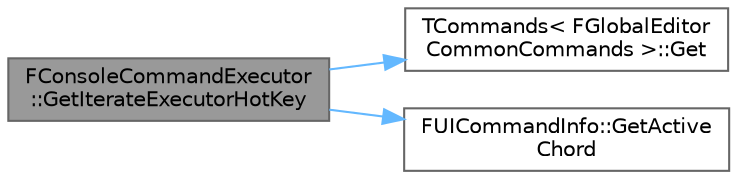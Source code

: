 digraph "FConsoleCommandExecutor::GetIterateExecutorHotKey"
{
 // INTERACTIVE_SVG=YES
 // LATEX_PDF_SIZE
  bgcolor="transparent";
  edge [fontname=Helvetica,fontsize=10,labelfontname=Helvetica,labelfontsize=10];
  node [fontname=Helvetica,fontsize=10,shape=box,height=0.2,width=0.4];
  rankdir="LR";
  Node1 [id="Node000001",label="FConsoleCommandExecutor\l::GetIterateExecutorHotKey",height=0.2,width=0.4,color="gray40", fillcolor="grey60", style="filled", fontcolor="black",tooltip="Returns the hotkey to switch to the next executor."];
  Node1 -> Node2 [id="edge1_Node000001_Node000002",color="steelblue1",style="solid",tooltip=" "];
  Node2 [id="Node000002",label="TCommands\< FGlobalEditor\lCommonCommands \>::Get",height=0.2,width=0.4,color="grey40", fillcolor="white", style="filled",URL="$de/d91/classTCommands.html#a6e36da1345ec6d6dd4cc4ef1e5387270",tooltip=" "];
  Node1 -> Node3 [id="edge2_Node000001_Node000003",color="steelblue1",style="solid",tooltip=" "];
  Node3 [id="Node000003",label="FUICommandInfo::GetActive\lChord",height=0.2,width=0.4,color="grey40", fillcolor="white", style="filled",URL="$dd/d70/classFUICommandInfo.html#a91059a17efa5ccf58981f3bdcf867e77",tooltip=" "];
}
